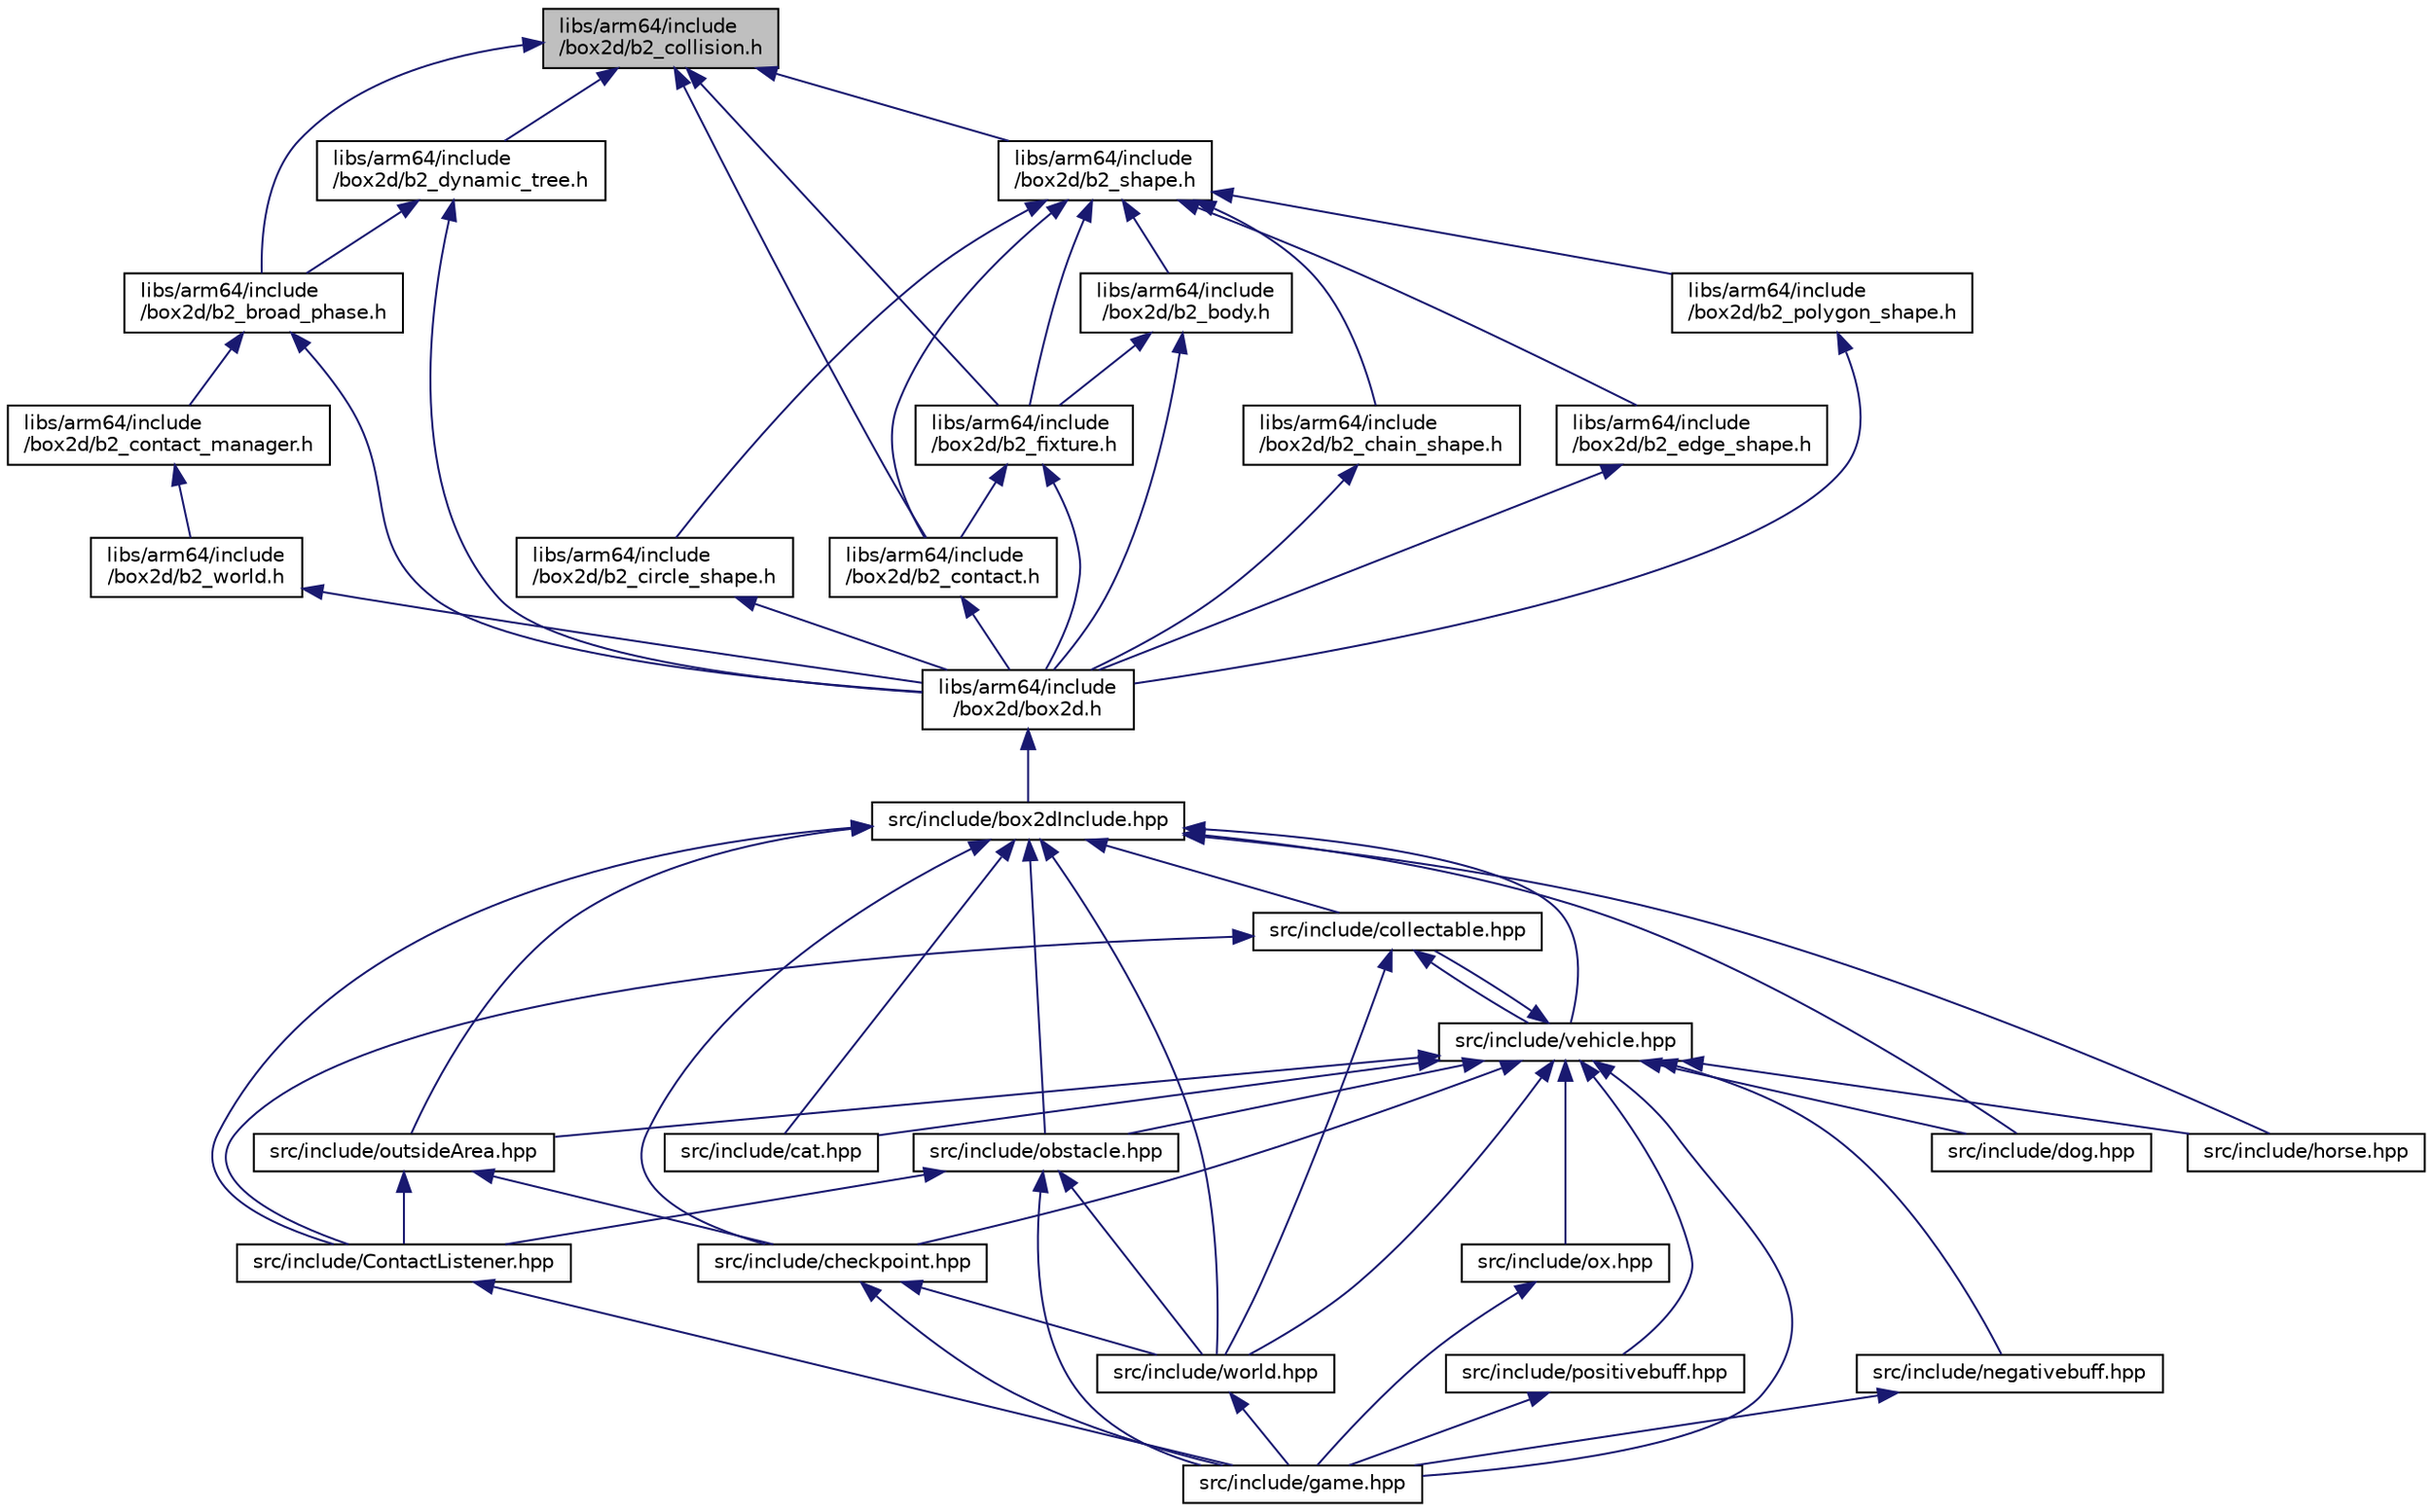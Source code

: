 digraph "libs/arm64/include/box2d/b2_collision.h"
{
 // LATEX_PDF_SIZE
  edge [fontname="Helvetica",fontsize="10",labelfontname="Helvetica",labelfontsize="10"];
  node [fontname="Helvetica",fontsize="10",shape=record];
  Node1 [label="libs/arm64/include\l/box2d/b2_collision.h",height=0.2,width=0.4,color="black", fillcolor="grey75", style="filled", fontcolor="black",tooltip=" "];
  Node1 -> Node2 [dir="back",color="midnightblue",fontsize="10",style="solid",fontname="Helvetica"];
  Node2 [label="libs/arm64/include\l/box2d/b2_broad_phase.h",height=0.2,width=0.4,color="black", fillcolor="white", style="filled",URL="$arm64_2include_2box2d_2b2__broad__phase_8h_source.html",tooltip=" "];
  Node2 -> Node3 [dir="back",color="midnightblue",fontsize="10",style="solid",fontname="Helvetica"];
  Node3 [label="libs/arm64/include\l/box2d/b2_contact_manager.h",height=0.2,width=0.4,color="black", fillcolor="white", style="filled",URL="$arm64_2include_2box2d_2b2__contact__manager_8h_source.html",tooltip=" "];
  Node3 -> Node4 [dir="back",color="midnightblue",fontsize="10",style="solid",fontname="Helvetica"];
  Node4 [label="libs/arm64/include\l/box2d/b2_world.h",height=0.2,width=0.4,color="black", fillcolor="white", style="filled",URL="$arm64_2include_2box2d_2b2__world_8h_source.html",tooltip=" "];
  Node4 -> Node5 [dir="back",color="midnightblue",fontsize="10",style="solid",fontname="Helvetica"];
  Node5 [label="libs/arm64/include\l/box2d/box2d.h",height=0.2,width=0.4,color="black", fillcolor="white", style="filled",URL="$arm64_2include_2box2d_2box2d_8h_source.html",tooltip=" "];
  Node5 -> Node6 [dir="back",color="midnightblue",fontsize="10",style="solid",fontname="Helvetica"];
  Node6 [label="src/include/box2dInclude.hpp",height=0.2,width=0.4,color="black", fillcolor="white", style="filled",URL="$box2dInclude_8hpp_source.html",tooltip=" "];
  Node6 -> Node7 [dir="back",color="midnightblue",fontsize="10",style="solid",fontname="Helvetica"];
  Node7 [label="src/include/cat.hpp",height=0.2,width=0.4,color="black", fillcolor="white", style="filled",URL="$cat_8hpp_source.html",tooltip=" "];
  Node6 -> Node8 [dir="back",color="midnightblue",fontsize="10",style="solid",fontname="Helvetica"];
  Node8 [label="src/include/checkpoint.hpp",height=0.2,width=0.4,color="black", fillcolor="white", style="filled",URL="$checkpoint_8hpp_source.html",tooltip=" "];
  Node8 -> Node9 [dir="back",color="midnightblue",fontsize="10",style="solid",fontname="Helvetica"];
  Node9 [label="src/include/game.hpp",height=0.2,width=0.4,color="black", fillcolor="white", style="filled",URL="$game_8hpp_source.html",tooltip=" "];
  Node8 -> Node10 [dir="back",color="midnightblue",fontsize="10",style="solid",fontname="Helvetica"];
  Node10 [label="src/include/world.hpp",height=0.2,width=0.4,color="black", fillcolor="white", style="filled",URL="$world_8hpp_source.html",tooltip=" "];
  Node10 -> Node9 [dir="back",color="midnightblue",fontsize="10",style="solid",fontname="Helvetica"];
  Node6 -> Node11 [dir="back",color="midnightblue",fontsize="10",style="solid",fontname="Helvetica"];
  Node11 [label="src/include/collectable.hpp",height=0.2,width=0.4,color="black", fillcolor="white", style="filled",URL="$collectable_8hpp_source.html",tooltip=" "];
  Node11 -> Node12 [dir="back",color="midnightblue",fontsize="10",style="solid",fontname="Helvetica"];
  Node12 [label="src/include/ContactListener.hpp",height=0.2,width=0.4,color="black", fillcolor="white", style="filled",URL="$ContactListener_8hpp_source.html",tooltip=" "];
  Node12 -> Node9 [dir="back",color="midnightblue",fontsize="10",style="solid",fontname="Helvetica"];
  Node11 -> Node13 [dir="back",color="midnightblue",fontsize="10",style="solid",fontname="Helvetica"];
  Node13 [label="src/include/vehicle.hpp",height=0.2,width=0.4,color="black", fillcolor="white", style="filled",URL="$vehicle_8hpp_source.html",tooltip=" "];
  Node13 -> Node7 [dir="back",color="midnightblue",fontsize="10",style="solid",fontname="Helvetica"];
  Node13 -> Node8 [dir="back",color="midnightblue",fontsize="10",style="solid",fontname="Helvetica"];
  Node13 -> Node11 [dir="back",color="midnightblue",fontsize="10",style="solid",fontname="Helvetica"];
  Node13 -> Node14 [dir="back",color="midnightblue",fontsize="10",style="solid",fontname="Helvetica"];
  Node14 [label="src/include/dog.hpp",height=0.2,width=0.4,color="black", fillcolor="white", style="filled",URL="$dog_8hpp_source.html",tooltip=" "];
  Node13 -> Node9 [dir="back",color="midnightblue",fontsize="10",style="solid",fontname="Helvetica"];
  Node13 -> Node15 [dir="back",color="midnightblue",fontsize="10",style="solid",fontname="Helvetica"];
  Node15 [label="src/include/horse.hpp",height=0.2,width=0.4,color="black", fillcolor="white", style="filled",URL="$horse_8hpp_source.html",tooltip=" "];
  Node13 -> Node16 [dir="back",color="midnightblue",fontsize="10",style="solid",fontname="Helvetica"];
  Node16 [label="src/include/negativebuff.hpp",height=0.2,width=0.4,color="black", fillcolor="white", style="filled",URL="$negativebuff_8hpp_source.html",tooltip=" "];
  Node16 -> Node9 [dir="back",color="midnightblue",fontsize="10",style="solid",fontname="Helvetica"];
  Node13 -> Node17 [dir="back",color="midnightblue",fontsize="10",style="solid",fontname="Helvetica"];
  Node17 [label="src/include/obstacle.hpp",height=0.2,width=0.4,color="black", fillcolor="white", style="filled",URL="$obstacle_8hpp_source.html",tooltip=" "];
  Node17 -> Node12 [dir="back",color="midnightblue",fontsize="10",style="solid",fontname="Helvetica"];
  Node17 -> Node9 [dir="back",color="midnightblue",fontsize="10",style="solid",fontname="Helvetica"];
  Node17 -> Node10 [dir="back",color="midnightblue",fontsize="10",style="solid",fontname="Helvetica"];
  Node13 -> Node18 [dir="back",color="midnightblue",fontsize="10",style="solid",fontname="Helvetica"];
  Node18 [label="src/include/outsideArea.hpp",height=0.2,width=0.4,color="black", fillcolor="white", style="filled",URL="$outsideArea_8hpp_source.html",tooltip=" "];
  Node18 -> Node8 [dir="back",color="midnightblue",fontsize="10",style="solid",fontname="Helvetica"];
  Node18 -> Node12 [dir="back",color="midnightblue",fontsize="10",style="solid",fontname="Helvetica"];
  Node13 -> Node19 [dir="back",color="midnightblue",fontsize="10",style="solid",fontname="Helvetica"];
  Node19 [label="src/include/ox.hpp",height=0.2,width=0.4,color="black", fillcolor="white", style="filled",URL="$ox_8hpp_source.html",tooltip=" "];
  Node19 -> Node9 [dir="back",color="midnightblue",fontsize="10",style="solid",fontname="Helvetica"];
  Node13 -> Node20 [dir="back",color="midnightblue",fontsize="10",style="solid",fontname="Helvetica"];
  Node20 [label="src/include/positivebuff.hpp",height=0.2,width=0.4,color="black", fillcolor="white", style="filled",URL="$positivebuff_8hpp_source.html",tooltip=" "];
  Node20 -> Node9 [dir="back",color="midnightblue",fontsize="10",style="solid",fontname="Helvetica"];
  Node13 -> Node10 [dir="back",color="midnightblue",fontsize="10",style="solid",fontname="Helvetica"];
  Node11 -> Node10 [dir="back",color="midnightblue",fontsize="10",style="solid",fontname="Helvetica"];
  Node6 -> Node12 [dir="back",color="midnightblue",fontsize="10",style="solid",fontname="Helvetica"];
  Node6 -> Node14 [dir="back",color="midnightblue",fontsize="10",style="solid",fontname="Helvetica"];
  Node6 -> Node15 [dir="back",color="midnightblue",fontsize="10",style="solid",fontname="Helvetica"];
  Node6 -> Node17 [dir="back",color="midnightblue",fontsize="10",style="solid",fontname="Helvetica"];
  Node6 -> Node18 [dir="back",color="midnightblue",fontsize="10",style="solid",fontname="Helvetica"];
  Node6 -> Node13 [dir="back",color="midnightblue",fontsize="10",style="solid",fontname="Helvetica"];
  Node6 -> Node10 [dir="back",color="midnightblue",fontsize="10",style="solid",fontname="Helvetica"];
  Node2 -> Node5 [dir="back",color="midnightblue",fontsize="10",style="solid",fontname="Helvetica"];
  Node1 -> Node21 [dir="back",color="midnightblue",fontsize="10",style="solid",fontname="Helvetica"];
  Node21 [label="libs/arm64/include\l/box2d/b2_contact.h",height=0.2,width=0.4,color="black", fillcolor="white", style="filled",URL="$arm64_2include_2box2d_2b2__contact_8h_source.html",tooltip=" "];
  Node21 -> Node5 [dir="back",color="midnightblue",fontsize="10",style="solid",fontname="Helvetica"];
  Node1 -> Node22 [dir="back",color="midnightblue",fontsize="10",style="solid",fontname="Helvetica"];
  Node22 [label="libs/arm64/include\l/box2d/b2_dynamic_tree.h",height=0.2,width=0.4,color="black", fillcolor="white", style="filled",URL="$arm64_2include_2box2d_2b2__dynamic__tree_8h_source.html",tooltip=" "];
  Node22 -> Node2 [dir="back",color="midnightblue",fontsize="10",style="solid",fontname="Helvetica"];
  Node22 -> Node5 [dir="back",color="midnightblue",fontsize="10",style="solid",fontname="Helvetica"];
  Node1 -> Node23 [dir="back",color="midnightblue",fontsize="10",style="solid",fontname="Helvetica"];
  Node23 [label="libs/arm64/include\l/box2d/b2_fixture.h",height=0.2,width=0.4,color="black", fillcolor="white", style="filled",URL="$arm64_2include_2box2d_2b2__fixture_8h_source.html",tooltip=" "];
  Node23 -> Node21 [dir="back",color="midnightblue",fontsize="10",style="solid",fontname="Helvetica"];
  Node23 -> Node5 [dir="back",color="midnightblue",fontsize="10",style="solid",fontname="Helvetica"];
  Node1 -> Node24 [dir="back",color="midnightblue",fontsize="10",style="solid",fontname="Helvetica"];
  Node24 [label="libs/arm64/include\l/box2d/b2_shape.h",height=0.2,width=0.4,color="black", fillcolor="white", style="filled",URL="$arm64_2include_2box2d_2b2__shape_8h_source.html",tooltip=" "];
  Node24 -> Node25 [dir="back",color="midnightblue",fontsize="10",style="solid",fontname="Helvetica"];
  Node25 [label="libs/arm64/include\l/box2d/b2_body.h",height=0.2,width=0.4,color="black", fillcolor="white", style="filled",URL="$arm64_2include_2box2d_2b2__body_8h_source.html",tooltip=" "];
  Node25 -> Node23 [dir="back",color="midnightblue",fontsize="10",style="solid",fontname="Helvetica"];
  Node25 -> Node5 [dir="back",color="midnightblue",fontsize="10",style="solid",fontname="Helvetica"];
  Node24 -> Node26 [dir="back",color="midnightblue",fontsize="10",style="solid",fontname="Helvetica"];
  Node26 [label="libs/arm64/include\l/box2d/b2_chain_shape.h",height=0.2,width=0.4,color="black", fillcolor="white", style="filled",URL="$arm64_2include_2box2d_2b2__chain__shape_8h_source.html",tooltip=" "];
  Node26 -> Node5 [dir="back",color="midnightblue",fontsize="10",style="solid",fontname="Helvetica"];
  Node24 -> Node27 [dir="back",color="midnightblue",fontsize="10",style="solid",fontname="Helvetica"];
  Node27 [label="libs/arm64/include\l/box2d/b2_circle_shape.h",height=0.2,width=0.4,color="black", fillcolor="white", style="filled",URL="$arm64_2include_2box2d_2b2__circle__shape_8h_source.html",tooltip=" "];
  Node27 -> Node5 [dir="back",color="midnightblue",fontsize="10",style="solid",fontname="Helvetica"];
  Node24 -> Node21 [dir="back",color="midnightblue",fontsize="10",style="solid",fontname="Helvetica"];
  Node24 -> Node28 [dir="back",color="midnightblue",fontsize="10",style="solid",fontname="Helvetica"];
  Node28 [label="libs/arm64/include\l/box2d/b2_edge_shape.h",height=0.2,width=0.4,color="black", fillcolor="white", style="filled",URL="$arm64_2include_2box2d_2b2__edge__shape_8h_source.html",tooltip=" "];
  Node28 -> Node5 [dir="back",color="midnightblue",fontsize="10",style="solid",fontname="Helvetica"];
  Node24 -> Node23 [dir="back",color="midnightblue",fontsize="10",style="solid",fontname="Helvetica"];
  Node24 -> Node29 [dir="back",color="midnightblue",fontsize="10",style="solid",fontname="Helvetica"];
  Node29 [label="libs/arm64/include\l/box2d/b2_polygon_shape.h",height=0.2,width=0.4,color="black", fillcolor="white", style="filled",URL="$arm64_2include_2box2d_2b2__polygon__shape_8h_source.html",tooltip=" "];
  Node29 -> Node5 [dir="back",color="midnightblue",fontsize="10",style="solid",fontname="Helvetica"];
}
